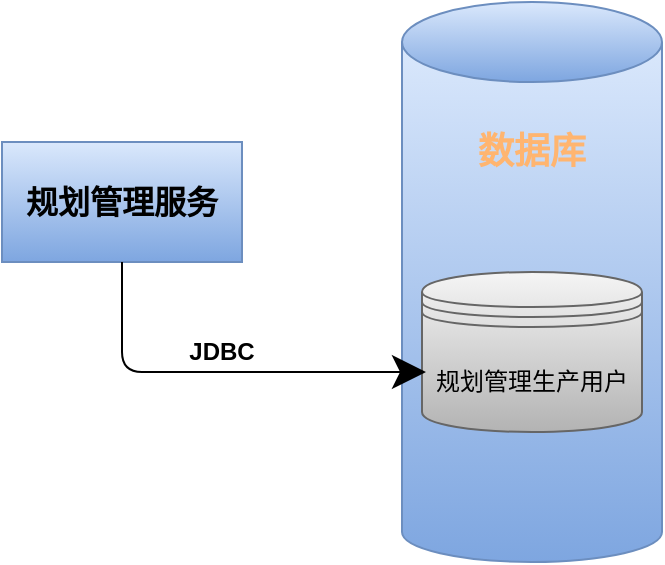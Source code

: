 <mxfile version="15.3.3" type="github">
  <diagram id="lwz_ERbqtApTmb-mG5vc" name="Page-1">
    <mxGraphModel dx="1102" dy="533" grid="1" gridSize="10" guides="1" tooltips="1" connect="1" arrows="1" fold="1" page="1" pageScale="1" pageWidth="827" pageHeight="1169" math="0" shadow="0">
      <root>
        <mxCell id="0" />
        <mxCell id="1" parent="0" />
        <mxCell id="PumWqLGBwoQfxq9mnSlO-6" value="" style="shape=cylinder3;whiteSpace=wrap;html=1;boundedLbl=1;backgroundOutline=1;size=15;lid=0;hachureGap=4;pointerEvents=0;fillColor=#dae8fc;strokeColor=#6c8ebf;gradientColor=#7ea6e0;" vertex="1" parent="1">
          <mxGeometry x="330" y="110" width="130" height="260" as="geometry" />
        </mxCell>
        <mxCell id="PumWqLGBwoQfxq9mnSlO-7" value="" style="verticalLabelPosition=bottom;verticalAlign=top;html=1;shape=mxgraph.flowchart.on-page_reference;hachureGap=4;pointerEvents=0;gradientColor=#7ea6e0;fillColor=#dae8fc;strokeColor=#6c8ebf;" vertex="1" parent="1">
          <mxGeometry x="330" y="90" width="130" height="40" as="geometry" />
        </mxCell>
        <mxCell id="PumWqLGBwoQfxq9mnSlO-9" value="&lt;font style=&quot;font-size: 18px&quot; color=&quot;#ffb570&quot;&gt;&lt;b&gt;数据库&lt;/b&gt;&lt;/font&gt;" style="text;html=1;strokeColor=none;fillColor=none;align=center;verticalAlign=middle;whiteSpace=wrap;rounded=0;hachureGap=4;pointerEvents=0;" vertex="1" parent="1">
          <mxGeometry x="360" y="150" width="70" height="30" as="geometry" />
        </mxCell>
        <mxCell id="PumWqLGBwoQfxq9mnSlO-10" value="" style="shape=datastore;whiteSpace=wrap;html=1;hachureGap=4;pointerEvents=0;gradientColor=#b3b3b3;fillColor=#f5f5f5;strokeColor=#666666;" vertex="1" parent="1">
          <mxGeometry x="340" y="225" width="110" height="80" as="geometry" />
        </mxCell>
        <mxCell id="PumWqLGBwoQfxq9mnSlO-11" value="规划管理生产用户" style="text;html=1;strokeColor=none;fillColor=none;align=center;verticalAlign=middle;whiteSpace=wrap;rounded=0;hachureGap=4;pointerEvents=0;" vertex="1" parent="1">
          <mxGeometry x="345" y="270" width="100" height="20" as="geometry" />
        </mxCell>
        <mxCell id="PumWqLGBwoQfxq9mnSlO-13" value="" style="rounded=0;whiteSpace=wrap;html=1;hachureGap=4;pointerEvents=0;gradientColor=#7ea6e0;fillColor=#dae8fc;strokeColor=#6c8ebf;" vertex="1" parent="1">
          <mxGeometry x="130" y="160" width="120" height="60" as="geometry" />
        </mxCell>
        <mxCell id="PumWqLGBwoQfxq9mnSlO-14" value="&lt;b&gt;&lt;font style=&quot;font-size: 16px&quot;&gt;规划管理服务&lt;/font&gt;&lt;/b&gt;" style="text;html=1;strokeColor=none;fillColor=none;align=center;verticalAlign=middle;whiteSpace=wrap;rounded=0;hachureGap=4;pointerEvents=0;" vertex="1" parent="1">
          <mxGeometry x="140" y="180" width="100" height="20" as="geometry" />
        </mxCell>
        <mxCell id="PumWqLGBwoQfxq9mnSlO-16" value="" style="endArrow=classic;html=1;startSize=14;endSize=14;sourcePerimeterSpacing=8;targetPerimeterSpacing=8;exitX=0.5;exitY=1;exitDx=0;exitDy=0;entryX=0.018;entryY=0.625;entryDx=0;entryDy=0;entryPerimeter=0;" edge="1" parent="1" source="PumWqLGBwoQfxq9mnSlO-13" target="PumWqLGBwoQfxq9mnSlO-10">
          <mxGeometry width="50" height="50" relative="1" as="geometry">
            <mxPoint x="160" y="320" as="sourcePoint" />
            <mxPoint x="320" y="280" as="targetPoint" />
            <Array as="points">
              <mxPoint x="190" y="275" />
            </Array>
          </mxGeometry>
        </mxCell>
        <mxCell id="PumWqLGBwoQfxq9mnSlO-17" value="&lt;b&gt;JDBC&lt;/b&gt;" style="text;html=1;strokeColor=none;fillColor=none;align=center;verticalAlign=middle;whiteSpace=wrap;rounded=0;hachureGap=4;pointerEvents=0;" vertex="1" parent="1">
          <mxGeometry x="220" y="255" width="40" height="20" as="geometry" />
        </mxCell>
      </root>
    </mxGraphModel>
  </diagram>
</mxfile>
